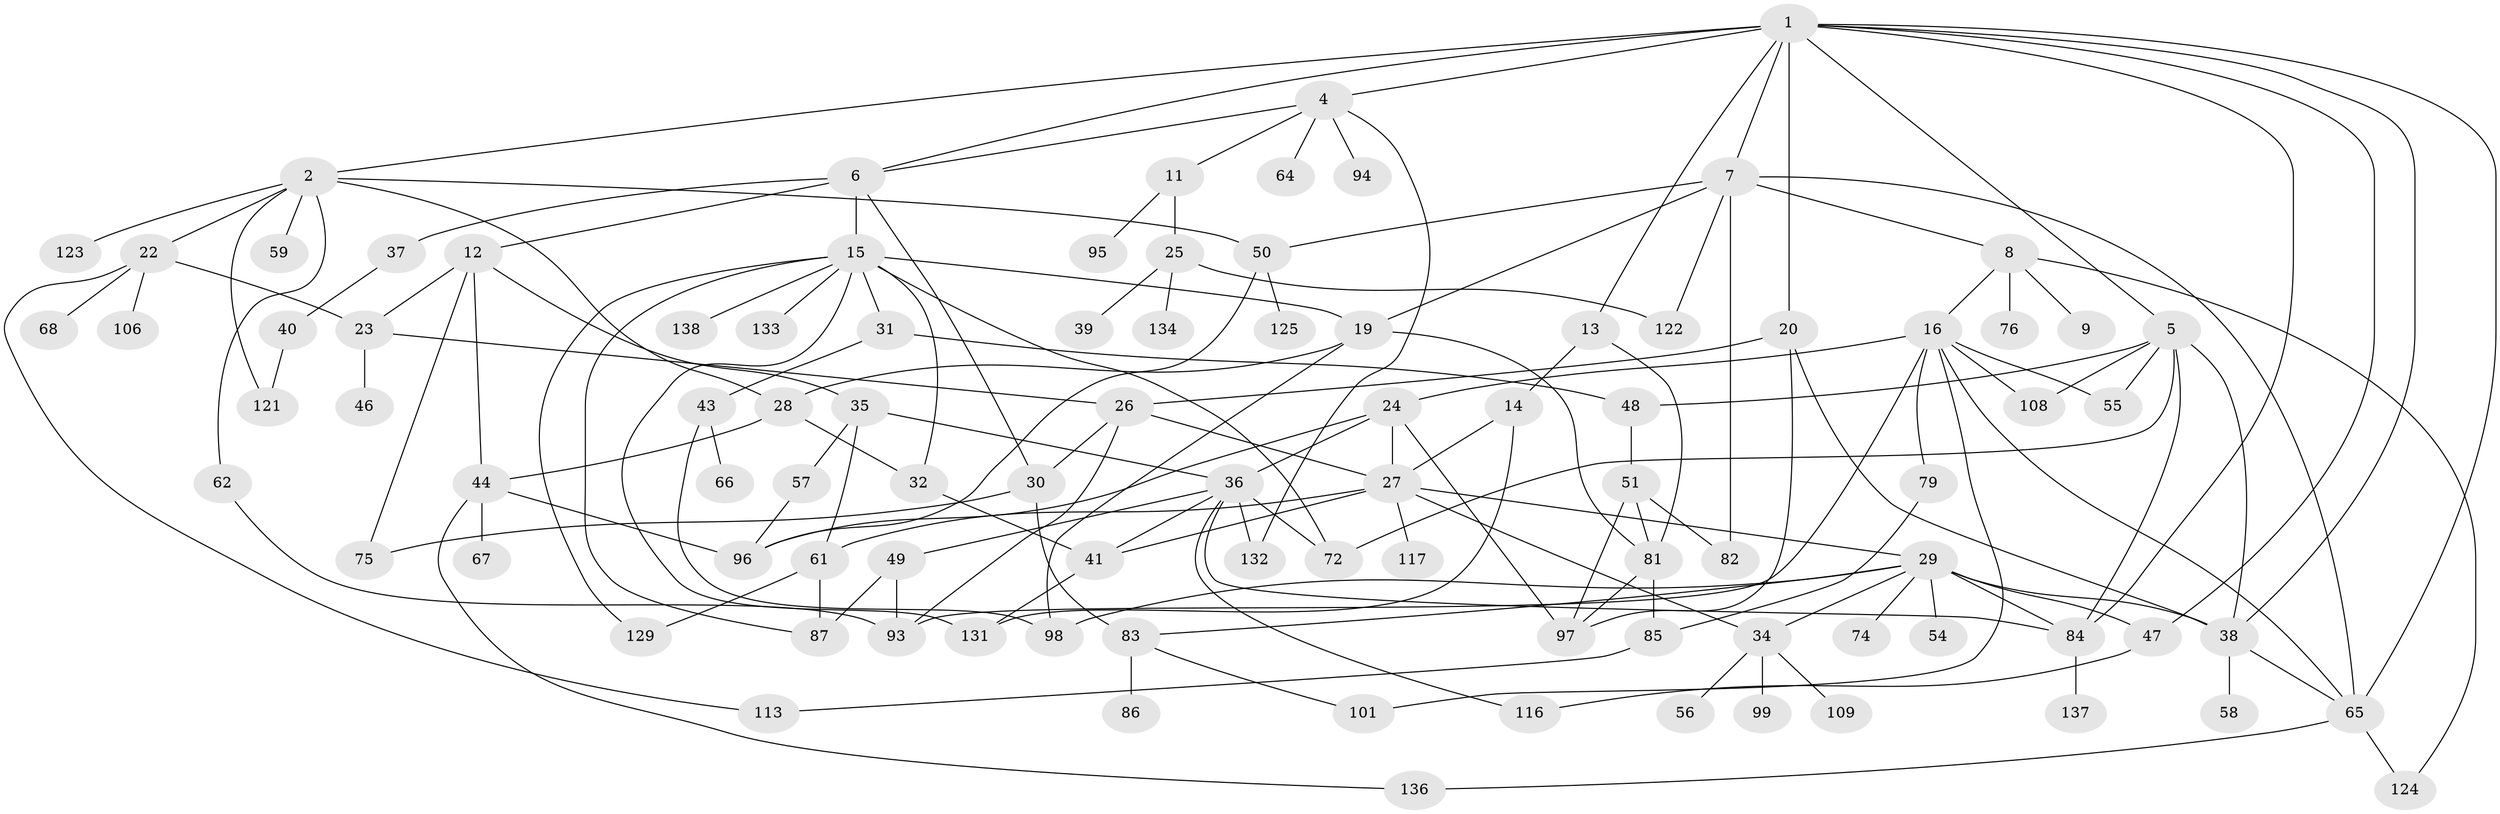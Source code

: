 // Generated by graph-tools (version 1.1) at 2025/23/03/03/25 07:23:34]
// undirected, 95 vertices, 155 edges
graph export_dot {
graph [start="1"]
  node [color=gray90,style=filled];
  1 [super="+3"];
  2 [super="+18"];
  4 [super="+21"];
  5 [super="+42"];
  6 [super="+10"];
  7 [super="+63"];
  8 [super="+33"];
  9;
  11 [super="+100"];
  12 [super="+17"];
  13;
  14;
  15 [super="+114"];
  16 [super="+53"];
  19 [super="+45"];
  20 [super="+71"];
  22 [super="+60"];
  23;
  24;
  25 [super="+120"];
  26 [super="+103"];
  27 [super="+102"];
  28 [super="+90"];
  29 [super="+91"];
  30 [super="+80"];
  31;
  32 [super="+88"];
  34 [super="+89"];
  35;
  36 [super="+70"];
  37;
  38 [super="+115"];
  39;
  40;
  41 [super="+135"];
  43 [super="+73"];
  44 [super="+52"];
  46 [super="+119"];
  47 [super="+78"];
  48 [super="+77"];
  49 [super="+92"];
  50;
  51 [super="+112"];
  54;
  55;
  56;
  57 [super="+104"];
  58;
  59;
  61 [super="+107"];
  62;
  64;
  65 [super="+69"];
  66;
  67;
  68;
  72;
  74;
  75;
  76;
  79;
  81 [super="+111"];
  82;
  83;
  84 [super="+128"];
  85;
  86;
  87 [super="+127"];
  93 [super="+105"];
  94;
  95;
  96 [super="+130"];
  97 [super="+110"];
  98;
  99;
  101;
  106;
  108;
  109;
  113 [super="+126"];
  116 [super="+118"];
  117;
  121;
  122;
  123;
  124;
  125;
  129;
  131;
  132;
  133;
  134;
  136;
  137;
  138;
  1 -- 2;
  1 -- 4;
  1 -- 5;
  1 -- 7;
  1 -- 13;
  1 -- 47;
  1 -- 38;
  1 -- 65;
  1 -- 20;
  1 -- 84;
  1 -- 6;
  2 -- 22;
  2 -- 28;
  2 -- 59;
  2 -- 62;
  2 -- 121;
  2 -- 123;
  2 -- 50;
  4 -- 6;
  4 -- 11;
  4 -- 94;
  4 -- 64;
  4 -- 132;
  5 -- 55;
  5 -- 72;
  5 -- 48;
  5 -- 84;
  5 -- 38;
  5 -- 108;
  6 -- 37;
  6 -- 15 [weight=2];
  6 -- 12;
  6 -- 30;
  7 -- 8;
  7 -- 50;
  7 -- 122;
  7 -- 65;
  7 -- 82;
  7 -- 19;
  8 -- 9;
  8 -- 16;
  8 -- 124;
  8 -- 76;
  11 -- 25;
  11 -- 95;
  12 -- 35;
  12 -- 75;
  12 -- 23;
  12 -- 44;
  13 -- 14;
  13 -- 81;
  14 -- 131;
  14 -- 27;
  15 -- 19;
  15 -- 31;
  15 -- 131;
  15 -- 138;
  15 -- 72;
  15 -- 129;
  15 -- 133;
  15 -- 87;
  15 -- 32;
  16 -- 24;
  16 -- 93;
  16 -- 101;
  16 -- 108;
  16 -- 55;
  16 -- 79;
  16 -- 65;
  19 -- 28;
  19 -- 81;
  19 -- 98;
  20 -- 97;
  20 -- 38;
  20 -- 26;
  22 -- 23;
  22 -- 113;
  22 -- 106;
  22 -- 68;
  23 -- 26;
  23 -- 46;
  24 -- 27;
  24 -- 36;
  24 -- 96;
  24 -- 97;
  25 -- 39;
  25 -- 122;
  25 -- 134;
  26 -- 30;
  26 -- 27;
  26 -- 93;
  27 -- 29;
  27 -- 61;
  27 -- 34;
  27 -- 117;
  27 -- 41;
  28 -- 32;
  28 -- 44;
  29 -- 34;
  29 -- 38;
  29 -- 47;
  29 -- 54;
  29 -- 74;
  29 -- 98;
  29 -- 83;
  29 -- 84;
  30 -- 83;
  30 -- 75;
  31 -- 43;
  31 -- 48;
  32 -- 41;
  34 -- 56;
  34 -- 99;
  34 -- 109;
  35 -- 36;
  35 -- 57;
  35 -- 61;
  36 -- 41;
  36 -- 49;
  36 -- 72;
  36 -- 132;
  36 -- 116;
  36 -- 84;
  37 -- 40;
  38 -- 58;
  38 -- 65;
  40 -- 121;
  41 -- 131;
  43 -- 66;
  43 -- 98;
  44 -- 96;
  44 -- 136;
  44 -- 67;
  47 -- 116;
  48 -- 51;
  49 -- 93;
  49 -- 87;
  50 -- 125;
  50 -- 96;
  51 -- 82;
  51 -- 81;
  51 -- 97;
  57 -- 96;
  61 -- 87;
  61 -- 129;
  62 -- 93;
  65 -- 124;
  65 -- 136;
  79 -- 85;
  81 -- 85;
  81 -- 97;
  83 -- 86;
  83 -- 101;
  84 -- 137;
  85 -- 113;
}
